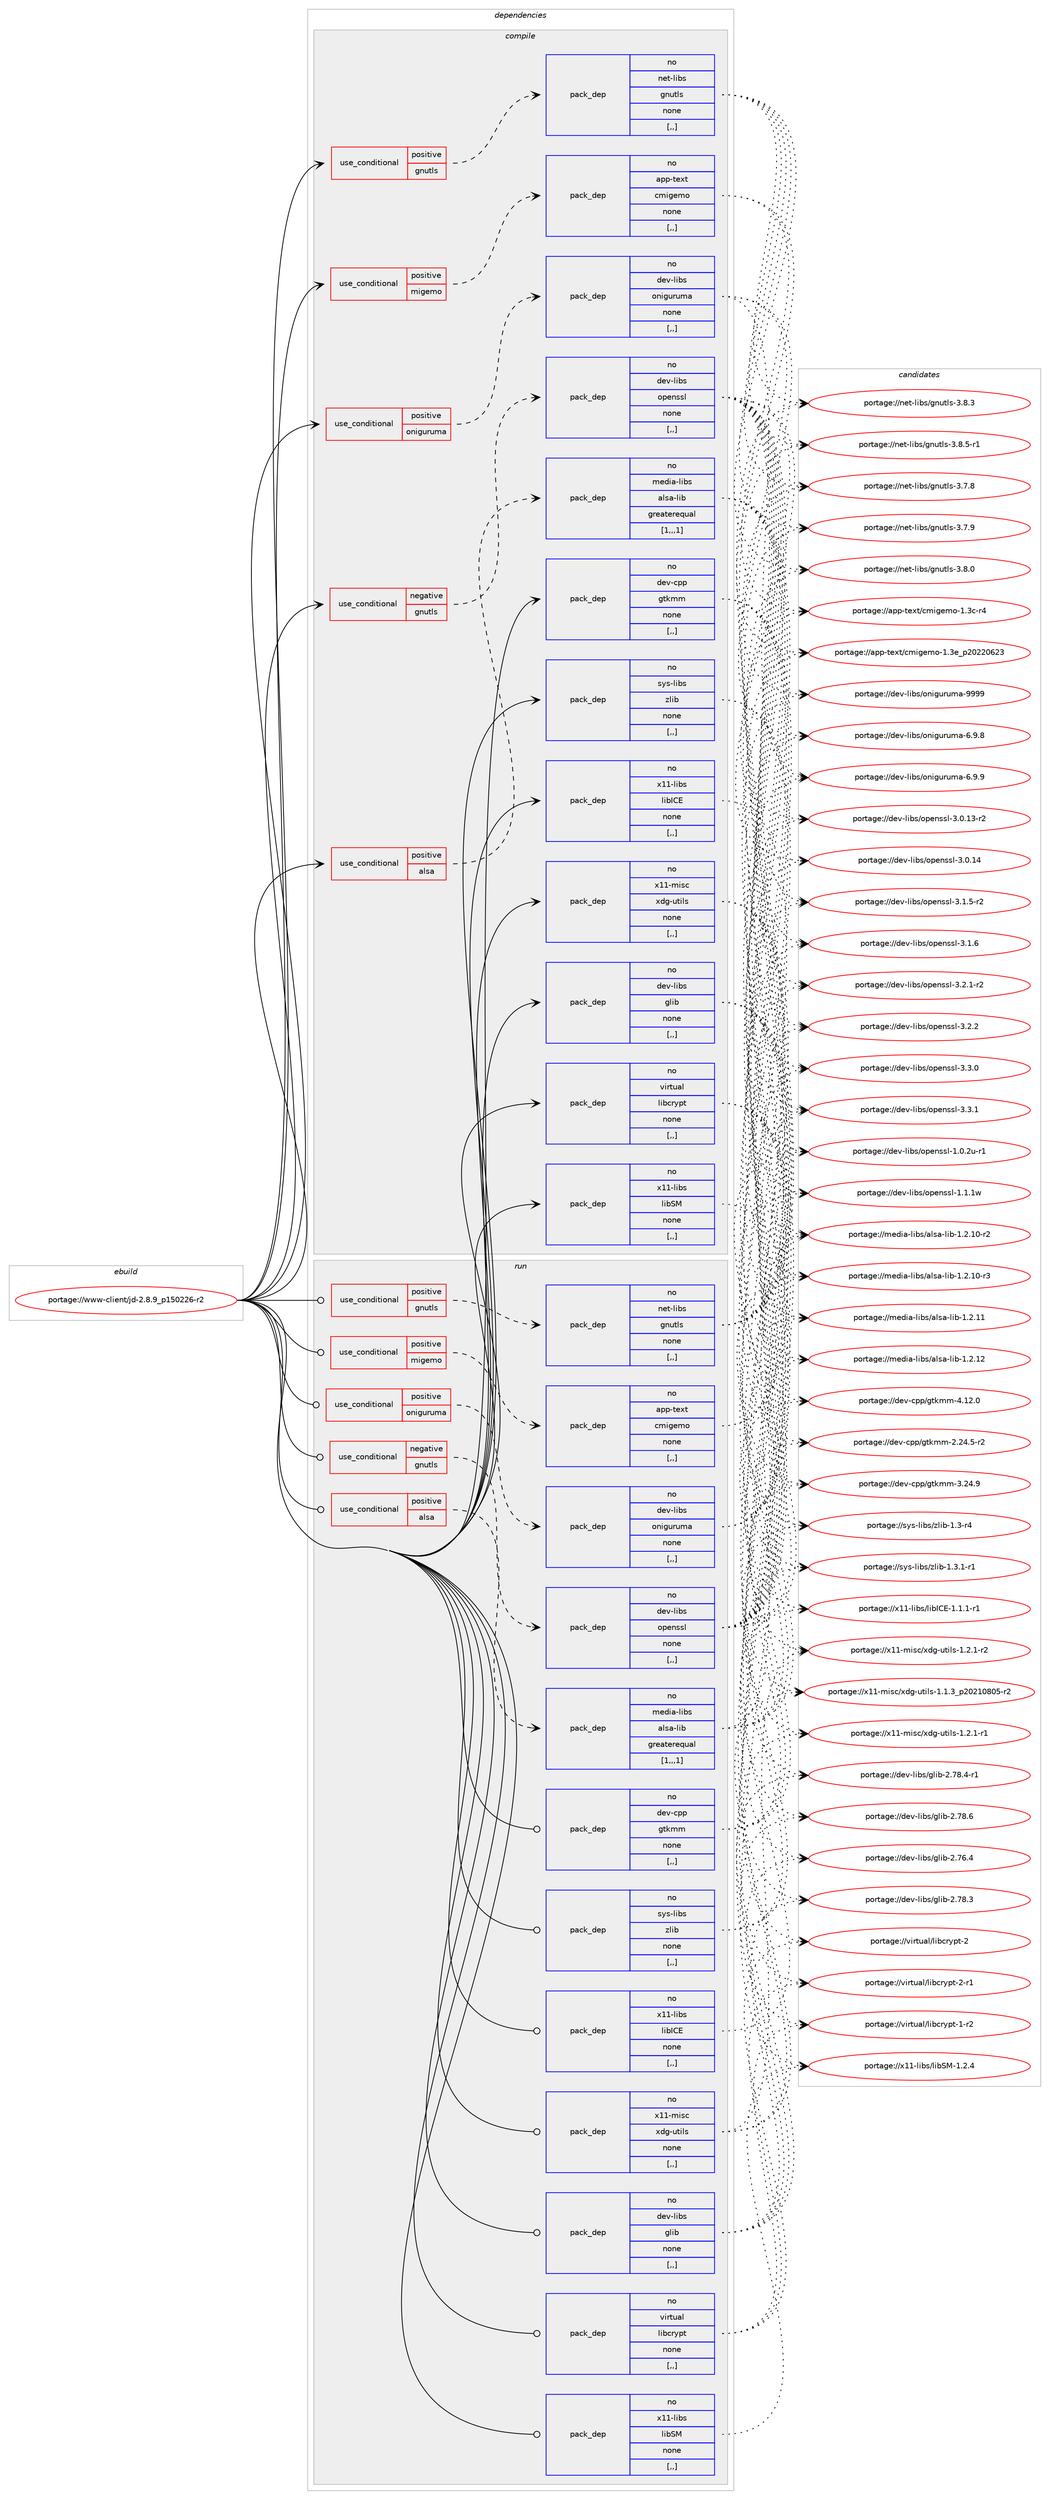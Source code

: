 digraph prolog {

# *************
# Graph options
# *************

newrank=true;
concentrate=true;
compound=true;
graph [rankdir=LR,fontname=Helvetica,fontsize=10,ranksep=1.5];#, ranksep=2.5, nodesep=0.2];
edge  [arrowhead=vee];
node  [fontname=Helvetica,fontsize=10];

# **********
# The ebuild
# **********

subgraph cluster_leftcol {
color=gray;
rank=same;
label=<<i>ebuild</i>>;
id [label="portage://www-client/jd-2.8.9_p150226-r2", color=red, width=4, href="../www-client/jd-2.8.9_p150226-r2.svg"];
}

# ****************
# The dependencies
# ****************

subgraph cluster_midcol {
color=gray;
label=<<i>dependencies</i>>;
subgraph cluster_compile {
fillcolor="#eeeeee";
style=filled;
label=<<i>compile</i>>;
subgraph cond117158 {
dependency440659 [label=<<TABLE BORDER="0" CELLBORDER="1" CELLSPACING="0" CELLPADDING="4"><TR><TD ROWSPAN="3" CELLPADDING="10">use_conditional</TD></TR><TR><TD>negative</TD></TR><TR><TD>gnutls</TD></TR></TABLE>>, shape=none, color=red];
subgraph pack320222 {
dependency440660 [label=<<TABLE BORDER="0" CELLBORDER="1" CELLSPACING="0" CELLPADDING="4" WIDTH="220"><TR><TD ROWSPAN="6" CELLPADDING="30">pack_dep</TD></TR><TR><TD WIDTH="110">no</TD></TR><TR><TD>dev-libs</TD></TR><TR><TD>openssl</TD></TR><TR><TD>none</TD></TR><TR><TD>[,,]</TD></TR></TABLE>>, shape=none, color=blue];
}
dependency440659:e -> dependency440660:w [weight=20,style="dashed",arrowhead="vee"];
}
id:e -> dependency440659:w [weight=20,style="solid",arrowhead="vee"];
subgraph cond117159 {
dependency440661 [label=<<TABLE BORDER="0" CELLBORDER="1" CELLSPACING="0" CELLPADDING="4"><TR><TD ROWSPAN="3" CELLPADDING="10">use_conditional</TD></TR><TR><TD>positive</TD></TR><TR><TD>alsa</TD></TR></TABLE>>, shape=none, color=red];
subgraph pack320223 {
dependency440662 [label=<<TABLE BORDER="0" CELLBORDER="1" CELLSPACING="0" CELLPADDING="4" WIDTH="220"><TR><TD ROWSPAN="6" CELLPADDING="30">pack_dep</TD></TR><TR><TD WIDTH="110">no</TD></TR><TR><TD>media-libs</TD></TR><TR><TD>alsa-lib</TD></TR><TR><TD>greaterequal</TD></TR><TR><TD>[1,,,1]</TD></TR></TABLE>>, shape=none, color=blue];
}
dependency440661:e -> dependency440662:w [weight=20,style="dashed",arrowhead="vee"];
}
id:e -> dependency440661:w [weight=20,style="solid",arrowhead="vee"];
subgraph cond117160 {
dependency440663 [label=<<TABLE BORDER="0" CELLBORDER="1" CELLSPACING="0" CELLPADDING="4"><TR><TD ROWSPAN="3" CELLPADDING="10">use_conditional</TD></TR><TR><TD>positive</TD></TR><TR><TD>gnutls</TD></TR></TABLE>>, shape=none, color=red];
subgraph pack320224 {
dependency440664 [label=<<TABLE BORDER="0" CELLBORDER="1" CELLSPACING="0" CELLPADDING="4" WIDTH="220"><TR><TD ROWSPAN="6" CELLPADDING="30">pack_dep</TD></TR><TR><TD WIDTH="110">no</TD></TR><TR><TD>net-libs</TD></TR><TR><TD>gnutls</TD></TR><TR><TD>none</TD></TR><TR><TD>[,,]</TD></TR></TABLE>>, shape=none, color=blue];
}
dependency440663:e -> dependency440664:w [weight=20,style="dashed",arrowhead="vee"];
}
id:e -> dependency440663:w [weight=20,style="solid",arrowhead="vee"];
subgraph cond117161 {
dependency440665 [label=<<TABLE BORDER="0" CELLBORDER="1" CELLSPACING="0" CELLPADDING="4"><TR><TD ROWSPAN="3" CELLPADDING="10">use_conditional</TD></TR><TR><TD>positive</TD></TR><TR><TD>migemo</TD></TR></TABLE>>, shape=none, color=red];
subgraph pack320225 {
dependency440666 [label=<<TABLE BORDER="0" CELLBORDER="1" CELLSPACING="0" CELLPADDING="4" WIDTH="220"><TR><TD ROWSPAN="6" CELLPADDING="30">pack_dep</TD></TR><TR><TD WIDTH="110">no</TD></TR><TR><TD>app-text</TD></TR><TR><TD>cmigemo</TD></TR><TR><TD>none</TD></TR><TR><TD>[,,]</TD></TR></TABLE>>, shape=none, color=blue];
}
dependency440665:e -> dependency440666:w [weight=20,style="dashed",arrowhead="vee"];
}
id:e -> dependency440665:w [weight=20,style="solid",arrowhead="vee"];
subgraph cond117162 {
dependency440667 [label=<<TABLE BORDER="0" CELLBORDER="1" CELLSPACING="0" CELLPADDING="4"><TR><TD ROWSPAN="3" CELLPADDING="10">use_conditional</TD></TR><TR><TD>positive</TD></TR><TR><TD>oniguruma</TD></TR></TABLE>>, shape=none, color=red];
subgraph pack320226 {
dependency440668 [label=<<TABLE BORDER="0" CELLBORDER="1" CELLSPACING="0" CELLPADDING="4" WIDTH="220"><TR><TD ROWSPAN="6" CELLPADDING="30">pack_dep</TD></TR><TR><TD WIDTH="110">no</TD></TR><TR><TD>dev-libs</TD></TR><TR><TD>oniguruma</TD></TR><TR><TD>none</TD></TR><TR><TD>[,,]</TD></TR></TABLE>>, shape=none, color=blue];
}
dependency440667:e -> dependency440668:w [weight=20,style="dashed",arrowhead="vee"];
}
id:e -> dependency440667:w [weight=20,style="solid",arrowhead="vee"];
subgraph pack320227 {
dependency440669 [label=<<TABLE BORDER="0" CELLBORDER="1" CELLSPACING="0" CELLPADDING="4" WIDTH="220"><TR><TD ROWSPAN="6" CELLPADDING="30">pack_dep</TD></TR><TR><TD WIDTH="110">no</TD></TR><TR><TD>dev-cpp</TD></TR><TR><TD>gtkmm</TD></TR><TR><TD>none</TD></TR><TR><TD>[,,]</TD></TR></TABLE>>, shape=none, color=blue];
}
id:e -> dependency440669:w [weight=20,style="solid",arrowhead="vee"];
subgraph pack320228 {
dependency440670 [label=<<TABLE BORDER="0" CELLBORDER="1" CELLSPACING="0" CELLPADDING="4" WIDTH="220"><TR><TD ROWSPAN="6" CELLPADDING="30">pack_dep</TD></TR><TR><TD WIDTH="110">no</TD></TR><TR><TD>dev-libs</TD></TR><TR><TD>glib</TD></TR><TR><TD>none</TD></TR><TR><TD>[,,]</TD></TR></TABLE>>, shape=none, color=blue];
}
id:e -> dependency440670:w [weight=20,style="solid",arrowhead="vee"];
subgraph pack320229 {
dependency440671 [label=<<TABLE BORDER="0" CELLBORDER="1" CELLSPACING="0" CELLPADDING="4" WIDTH="220"><TR><TD ROWSPAN="6" CELLPADDING="30">pack_dep</TD></TR><TR><TD WIDTH="110">no</TD></TR><TR><TD>sys-libs</TD></TR><TR><TD>zlib</TD></TR><TR><TD>none</TD></TR><TR><TD>[,,]</TD></TR></TABLE>>, shape=none, color=blue];
}
id:e -> dependency440671:w [weight=20,style="solid",arrowhead="vee"];
subgraph pack320230 {
dependency440672 [label=<<TABLE BORDER="0" CELLBORDER="1" CELLSPACING="0" CELLPADDING="4" WIDTH="220"><TR><TD ROWSPAN="6" CELLPADDING="30">pack_dep</TD></TR><TR><TD WIDTH="110">no</TD></TR><TR><TD>virtual</TD></TR><TR><TD>libcrypt</TD></TR><TR><TD>none</TD></TR><TR><TD>[,,]</TD></TR></TABLE>>, shape=none, color=blue];
}
id:e -> dependency440672:w [weight=20,style="solid",arrowhead="vee"];
subgraph pack320231 {
dependency440673 [label=<<TABLE BORDER="0" CELLBORDER="1" CELLSPACING="0" CELLPADDING="4" WIDTH="220"><TR><TD ROWSPAN="6" CELLPADDING="30">pack_dep</TD></TR><TR><TD WIDTH="110">no</TD></TR><TR><TD>x11-libs</TD></TR><TR><TD>libICE</TD></TR><TR><TD>none</TD></TR><TR><TD>[,,]</TD></TR></TABLE>>, shape=none, color=blue];
}
id:e -> dependency440673:w [weight=20,style="solid",arrowhead="vee"];
subgraph pack320232 {
dependency440674 [label=<<TABLE BORDER="0" CELLBORDER="1" CELLSPACING="0" CELLPADDING="4" WIDTH="220"><TR><TD ROWSPAN="6" CELLPADDING="30">pack_dep</TD></TR><TR><TD WIDTH="110">no</TD></TR><TR><TD>x11-libs</TD></TR><TR><TD>libSM</TD></TR><TR><TD>none</TD></TR><TR><TD>[,,]</TD></TR></TABLE>>, shape=none, color=blue];
}
id:e -> dependency440674:w [weight=20,style="solid",arrowhead="vee"];
subgraph pack320233 {
dependency440675 [label=<<TABLE BORDER="0" CELLBORDER="1" CELLSPACING="0" CELLPADDING="4" WIDTH="220"><TR><TD ROWSPAN="6" CELLPADDING="30">pack_dep</TD></TR><TR><TD WIDTH="110">no</TD></TR><TR><TD>x11-misc</TD></TR><TR><TD>xdg-utils</TD></TR><TR><TD>none</TD></TR><TR><TD>[,,]</TD></TR></TABLE>>, shape=none, color=blue];
}
id:e -> dependency440675:w [weight=20,style="solid",arrowhead="vee"];
}
subgraph cluster_compileandrun {
fillcolor="#eeeeee";
style=filled;
label=<<i>compile and run</i>>;
}
subgraph cluster_run {
fillcolor="#eeeeee";
style=filled;
label=<<i>run</i>>;
subgraph cond117163 {
dependency440676 [label=<<TABLE BORDER="0" CELLBORDER="1" CELLSPACING="0" CELLPADDING="4"><TR><TD ROWSPAN="3" CELLPADDING="10">use_conditional</TD></TR><TR><TD>negative</TD></TR><TR><TD>gnutls</TD></TR></TABLE>>, shape=none, color=red];
subgraph pack320234 {
dependency440677 [label=<<TABLE BORDER="0" CELLBORDER="1" CELLSPACING="0" CELLPADDING="4" WIDTH="220"><TR><TD ROWSPAN="6" CELLPADDING="30">pack_dep</TD></TR><TR><TD WIDTH="110">no</TD></TR><TR><TD>dev-libs</TD></TR><TR><TD>openssl</TD></TR><TR><TD>none</TD></TR><TR><TD>[,,]</TD></TR></TABLE>>, shape=none, color=blue];
}
dependency440676:e -> dependency440677:w [weight=20,style="dashed",arrowhead="vee"];
}
id:e -> dependency440676:w [weight=20,style="solid",arrowhead="odot"];
subgraph cond117164 {
dependency440678 [label=<<TABLE BORDER="0" CELLBORDER="1" CELLSPACING="0" CELLPADDING="4"><TR><TD ROWSPAN="3" CELLPADDING="10">use_conditional</TD></TR><TR><TD>positive</TD></TR><TR><TD>alsa</TD></TR></TABLE>>, shape=none, color=red];
subgraph pack320235 {
dependency440679 [label=<<TABLE BORDER="0" CELLBORDER="1" CELLSPACING="0" CELLPADDING="4" WIDTH="220"><TR><TD ROWSPAN="6" CELLPADDING="30">pack_dep</TD></TR><TR><TD WIDTH="110">no</TD></TR><TR><TD>media-libs</TD></TR><TR><TD>alsa-lib</TD></TR><TR><TD>greaterequal</TD></TR><TR><TD>[1,,,1]</TD></TR></TABLE>>, shape=none, color=blue];
}
dependency440678:e -> dependency440679:w [weight=20,style="dashed",arrowhead="vee"];
}
id:e -> dependency440678:w [weight=20,style="solid",arrowhead="odot"];
subgraph cond117165 {
dependency440680 [label=<<TABLE BORDER="0" CELLBORDER="1" CELLSPACING="0" CELLPADDING="4"><TR><TD ROWSPAN="3" CELLPADDING="10">use_conditional</TD></TR><TR><TD>positive</TD></TR><TR><TD>gnutls</TD></TR></TABLE>>, shape=none, color=red];
subgraph pack320236 {
dependency440681 [label=<<TABLE BORDER="0" CELLBORDER="1" CELLSPACING="0" CELLPADDING="4" WIDTH="220"><TR><TD ROWSPAN="6" CELLPADDING="30">pack_dep</TD></TR><TR><TD WIDTH="110">no</TD></TR><TR><TD>net-libs</TD></TR><TR><TD>gnutls</TD></TR><TR><TD>none</TD></TR><TR><TD>[,,]</TD></TR></TABLE>>, shape=none, color=blue];
}
dependency440680:e -> dependency440681:w [weight=20,style="dashed",arrowhead="vee"];
}
id:e -> dependency440680:w [weight=20,style="solid",arrowhead="odot"];
subgraph cond117166 {
dependency440682 [label=<<TABLE BORDER="0" CELLBORDER="1" CELLSPACING="0" CELLPADDING="4"><TR><TD ROWSPAN="3" CELLPADDING="10">use_conditional</TD></TR><TR><TD>positive</TD></TR><TR><TD>migemo</TD></TR></TABLE>>, shape=none, color=red];
subgraph pack320237 {
dependency440683 [label=<<TABLE BORDER="0" CELLBORDER="1" CELLSPACING="0" CELLPADDING="4" WIDTH="220"><TR><TD ROWSPAN="6" CELLPADDING="30">pack_dep</TD></TR><TR><TD WIDTH="110">no</TD></TR><TR><TD>app-text</TD></TR><TR><TD>cmigemo</TD></TR><TR><TD>none</TD></TR><TR><TD>[,,]</TD></TR></TABLE>>, shape=none, color=blue];
}
dependency440682:e -> dependency440683:w [weight=20,style="dashed",arrowhead="vee"];
}
id:e -> dependency440682:w [weight=20,style="solid",arrowhead="odot"];
subgraph cond117167 {
dependency440684 [label=<<TABLE BORDER="0" CELLBORDER="1" CELLSPACING="0" CELLPADDING="4"><TR><TD ROWSPAN="3" CELLPADDING="10">use_conditional</TD></TR><TR><TD>positive</TD></TR><TR><TD>oniguruma</TD></TR></TABLE>>, shape=none, color=red];
subgraph pack320238 {
dependency440685 [label=<<TABLE BORDER="0" CELLBORDER="1" CELLSPACING="0" CELLPADDING="4" WIDTH="220"><TR><TD ROWSPAN="6" CELLPADDING="30">pack_dep</TD></TR><TR><TD WIDTH="110">no</TD></TR><TR><TD>dev-libs</TD></TR><TR><TD>oniguruma</TD></TR><TR><TD>none</TD></TR><TR><TD>[,,]</TD></TR></TABLE>>, shape=none, color=blue];
}
dependency440684:e -> dependency440685:w [weight=20,style="dashed",arrowhead="vee"];
}
id:e -> dependency440684:w [weight=20,style="solid",arrowhead="odot"];
subgraph pack320239 {
dependency440686 [label=<<TABLE BORDER="0" CELLBORDER="1" CELLSPACING="0" CELLPADDING="4" WIDTH="220"><TR><TD ROWSPAN="6" CELLPADDING="30">pack_dep</TD></TR><TR><TD WIDTH="110">no</TD></TR><TR><TD>dev-cpp</TD></TR><TR><TD>gtkmm</TD></TR><TR><TD>none</TD></TR><TR><TD>[,,]</TD></TR></TABLE>>, shape=none, color=blue];
}
id:e -> dependency440686:w [weight=20,style="solid",arrowhead="odot"];
subgraph pack320240 {
dependency440687 [label=<<TABLE BORDER="0" CELLBORDER="1" CELLSPACING="0" CELLPADDING="4" WIDTH="220"><TR><TD ROWSPAN="6" CELLPADDING="30">pack_dep</TD></TR><TR><TD WIDTH="110">no</TD></TR><TR><TD>dev-libs</TD></TR><TR><TD>glib</TD></TR><TR><TD>none</TD></TR><TR><TD>[,,]</TD></TR></TABLE>>, shape=none, color=blue];
}
id:e -> dependency440687:w [weight=20,style="solid",arrowhead="odot"];
subgraph pack320241 {
dependency440688 [label=<<TABLE BORDER="0" CELLBORDER="1" CELLSPACING="0" CELLPADDING="4" WIDTH="220"><TR><TD ROWSPAN="6" CELLPADDING="30">pack_dep</TD></TR><TR><TD WIDTH="110">no</TD></TR><TR><TD>sys-libs</TD></TR><TR><TD>zlib</TD></TR><TR><TD>none</TD></TR><TR><TD>[,,]</TD></TR></TABLE>>, shape=none, color=blue];
}
id:e -> dependency440688:w [weight=20,style="solid",arrowhead="odot"];
subgraph pack320242 {
dependency440689 [label=<<TABLE BORDER="0" CELLBORDER="1" CELLSPACING="0" CELLPADDING="4" WIDTH="220"><TR><TD ROWSPAN="6" CELLPADDING="30">pack_dep</TD></TR><TR><TD WIDTH="110">no</TD></TR><TR><TD>virtual</TD></TR><TR><TD>libcrypt</TD></TR><TR><TD>none</TD></TR><TR><TD>[,,]</TD></TR></TABLE>>, shape=none, color=blue];
}
id:e -> dependency440689:w [weight=20,style="solid",arrowhead="odot"];
subgraph pack320243 {
dependency440690 [label=<<TABLE BORDER="0" CELLBORDER="1" CELLSPACING="0" CELLPADDING="4" WIDTH="220"><TR><TD ROWSPAN="6" CELLPADDING="30">pack_dep</TD></TR><TR><TD WIDTH="110">no</TD></TR><TR><TD>x11-libs</TD></TR><TR><TD>libICE</TD></TR><TR><TD>none</TD></TR><TR><TD>[,,]</TD></TR></TABLE>>, shape=none, color=blue];
}
id:e -> dependency440690:w [weight=20,style="solid",arrowhead="odot"];
subgraph pack320244 {
dependency440691 [label=<<TABLE BORDER="0" CELLBORDER="1" CELLSPACING="0" CELLPADDING="4" WIDTH="220"><TR><TD ROWSPAN="6" CELLPADDING="30">pack_dep</TD></TR><TR><TD WIDTH="110">no</TD></TR><TR><TD>x11-libs</TD></TR><TR><TD>libSM</TD></TR><TR><TD>none</TD></TR><TR><TD>[,,]</TD></TR></TABLE>>, shape=none, color=blue];
}
id:e -> dependency440691:w [weight=20,style="solid",arrowhead="odot"];
subgraph pack320245 {
dependency440692 [label=<<TABLE BORDER="0" CELLBORDER="1" CELLSPACING="0" CELLPADDING="4" WIDTH="220"><TR><TD ROWSPAN="6" CELLPADDING="30">pack_dep</TD></TR><TR><TD WIDTH="110">no</TD></TR><TR><TD>x11-misc</TD></TR><TR><TD>xdg-utils</TD></TR><TR><TD>none</TD></TR><TR><TD>[,,]</TD></TR></TABLE>>, shape=none, color=blue];
}
id:e -> dependency440692:w [weight=20,style="solid",arrowhead="odot"];
}
}

# **************
# The candidates
# **************

subgraph cluster_choices {
rank=same;
color=gray;
label=<<i>candidates</i>>;

subgraph choice320222 {
color=black;
nodesep=1;
choice1001011184510810598115471111121011101151151084549464846501174511449 [label="portage://dev-libs/openssl-1.0.2u-r1", color=red, width=4,href="../dev-libs/openssl-1.0.2u-r1.svg"];
choice100101118451081059811547111112101110115115108454946494649119 [label="portage://dev-libs/openssl-1.1.1w", color=red, width=4,href="../dev-libs/openssl-1.1.1w.svg"];
choice100101118451081059811547111112101110115115108455146484649514511450 [label="portage://dev-libs/openssl-3.0.13-r2", color=red, width=4,href="../dev-libs/openssl-3.0.13-r2.svg"];
choice10010111845108105981154711111210111011511510845514648464952 [label="portage://dev-libs/openssl-3.0.14", color=red, width=4,href="../dev-libs/openssl-3.0.14.svg"];
choice1001011184510810598115471111121011101151151084551464946534511450 [label="portage://dev-libs/openssl-3.1.5-r2", color=red, width=4,href="../dev-libs/openssl-3.1.5-r2.svg"];
choice100101118451081059811547111112101110115115108455146494654 [label="portage://dev-libs/openssl-3.1.6", color=red, width=4,href="../dev-libs/openssl-3.1.6.svg"];
choice1001011184510810598115471111121011101151151084551465046494511450 [label="portage://dev-libs/openssl-3.2.1-r2", color=red, width=4,href="../dev-libs/openssl-3.2.1-r2.svg"];
choice100101118451081059811547111112101110115115108455146504650 [label="portage://dev-libs/openssl-3.2.2", color=red, width=4,href="../dev-libs/openssl-3.2.2.svg"];
choice100101118451081059811547111112101110115115108455146514648 [label="portage://dev-libs/openssl-3.3.0", color=red, width=4,href="../dev-libs/openssl-3.3.0.svg"];
choice100101118451081059811547111112101110115115108455146514649 [label="portage://dev-libs/openssl-3.3.1", color=red, width=4,href="../dev-libs/openssl-3.3.1.svg"];
dependency440660:e -> choice1001011184510810598115471111121011101151151084549464846501174511449:w [style=dotted,weight="100"];
dependency440660:e -> choice100101118451081059811547111112101110115115108454946494649119:w [style=dotted,weight="100"];
dependency440660:e -> choice100101118451081059811547111112101110115115108455146484649514511450:w [style=dotted,weight="100"];
dependency440660:e -> choice10010111845108105981154711111210111011511510845514648464952:w [style=dotted,weight="100"];
dependency440660:e -> choice1001011184510810598115471111121011101151151084551464946534511450:w [style=dotted,weight="100"];
dependency440660:e -> choice100101118451081059811547111112101110115115108455146494654:w [style=dotted,weight="100"];
dependency440660:e -> choice1001011184510810598115471111121011101151151084551465046494511450:w [style=dotted,weight="100"];
dependency440660:e -> choice100101118451081059811547111112101110115115108455146504650:w [style=dotted,weight="100"];
dependency440660:e -> choice100101118451081059811547111112101110115115108455146514648:w [style=dotted,weight="100"];
dependency440660:e -> choice100101118451081059811547111112101110115115108455146514649:w [style=dotted,weight="100"];
}
subgraph choice320223 {
color=black;
nodesep=1;
choice1091011001059745108105981154797108115974510810598454946504649484511450 [label="portage://media-libs/alsa-lib-1.2.10-r2", color=red, width=4,href="../media-libs/alsa-lib-1.2.10-r2.svg"];
choice1091011001059745108105981154797108115974510810598454946504649484511451 [label="portage://media-libs/alsa-lib-1.2.10-r3", color=red, width=4,href="../media-libs/alsa-lib-1.2.10-r3.svg"];
choice109101100105974510810598115479710811597451081059845494650464949 [label="portage://media-libs/alsa-lib-1.2.11", color=red, width=4,href="../media-libs/alsa-lib-1.2.11.svg"];
choice109101100105974510810598115479710811597451081059845494650464950 [label="portage://media-libs/alsa-lib-1.2.12", color=red, width=4,href="../media-libs/alsa-lib-1.2.12.svg"];
dependency440662:e -> choice1091011001059745108105981154797108115974510810598454946504649484511450:w [style=dotted,weight="100"];
dependency440662:e -> choice1091011001059745108105981154797108115974510810598454946504649484511451:w [style=dotted,weight="100"];
dependency440662:e -> choice109101100105974510810598115479710811597451081059845494650464949:w [style=dotted,weight="100"];
dependency440662:e -> choice109101100105974510810598115479710811597451081059845494650464950:w [style=dotted,weight="100"];
}
subgraph choice320224 {
color=black;
nodesep=1;
choice110101116451081059811547103110117116108115455146554656 [label="portage://net-libs/gnutls-3.7.8", color=red, width=4,href="../net-libs/gnutls-3.7.8.svg"];
choice110101116451081059811547103110117116108115455146554657 [label="portage://net-libs/gnutls-3.7.9", color=red, width=4,href="../net-libs/gnutls-3.7.9.svg"];
choice110101116451081059811547103110117116108115455146564648 [label="portage://net-libs/gnutls-3.8.0", color=red, width=4,href="../net-libs/gnutls-3.8.0.svg"];
choice110101116451081059811547103110117116108115455146564651 [label="portage://net-libs/gnutls-3.8.3", color=red, width=4,href="../net-libs/gnutls-3.8.3.svg"];
choice1101011164510810598115471031101171161081154551465646534511449 [label="portage://net-libs/gnutls-3.8.5-r1", color=red, width=4,href="../net-libs/gnutls-3.8.5-r1.svg"];
dependency440664:e -> choice110101116451081059811547103110117116108115455146554656:w [style=dotted,weight="100"];
dependency440664:e -> choice110101116451081059811547103110117116108115455146554657:w [style=dotted,weight="100"];
dependency440664:e -> choice110101116451081059811547103110117116108115455146564648:w [style=dotted,weight="100"];
dependency440664:e -> choice110101116451081059811547103110117116108115455146564651:w [style=dotted,weight="100"];
dependency440664:e -> choice1101011164510810598115471031101171161081154551465646534511449:w [style=dotted,weight="100"];
}
subgraph choice320225 {
color=black;
nodesep=1;
choice9711211245116101120116479910910510310110911145494651994511452 [label="portage://app-text/cmigemo-1.3c-r4", color=red, width=4,href="../app-text/cmigemo-1.3c-r4.svg"];
choice9711211245116101120116479910910510310110911145494651101951125048505048545051 [label="portage://app-text/cmigemo-1.3e_p20220623", color=red, width=4,href="../app-text/cmigemo-1.3e_p20220623.svg"];
dependency440666:e -> choice9711211245116101120116479910910510310110911145494651994511452:w [style=dotted,weight="100"];
dependency440666:e -> choice9711211245116101120116479910910510310110911145494651101951125048505048545051:w [style=dotted,weight="100"];
}
subgraph choice320226 {
color=black;
nodesep=1;
choice10010111845108105981154711111010510311711411710997455446574656 [label="portage://dev-libs/oniguruma-6.9.8", color=red, width=4,href="../dev-libs/oniguruma-6.9.8.svg"];
choice10010111845108105981154711111010510311711411710997455446574657 [label="portage://dev-libs/oniguruma-6.9.9", color=red, width=4,href="../dev-libs/oniguruma-6.9.9.svg"];
choice100101118451081059811547111110105103117114117109974557575757 [label="portage://dev-libs/oniguruma-9999", color=red, width=4,href="../dev-libs/oniguruma-9999.svg"];
dependency440668:e -> choice10010111845108105981154711111010510311711411710997455446574656:w [style=dotted,weight="100"];
dependency440668:e -> choice10010111845108105981154711111010510311711411710997455446574657:w [style=dotted,weight="100"];
dependency440668:e -> choice100101118451081059811547111110105103117114117109974557575757:w [style=dotted,weight="100"];
}
subgraph choice320227 {
color=black;
nodesep=1;
choice100101118459911211247103116107109109455046505246534511450 [label="portage://dev-cpp/gtkmm-2.24.5-r2", color=red, width=4,href="../dev-cpp/gtkmm-2.24.5-r2.svg"];
choice10010111845991121124710311610710910945514650524657 [label="portage://dev-cpp/gtkmm-3.24.9", color=red, width=4,href="../dev-cpp/gtkmm-3.24.9.svg"];
choice10010111845991121124710311610710910945524649504648 [label="portage://dev-cpp/gtkmm-4.12.0", color=red, width=4,href="../dev-cpp/gtkmm-4.12.0.svg"];
dependency440669:e -> choice100101118459911211247103116107109109455046505246534511450:w [style=dotted,weight="100"];
dependency440669:e -> choice10010111845991121124710311610710910945514650524657:w [style=dotted,weight="100"];
dependency440669:e -> choice10010111845991121124710311610710910945524649504648:w [style=dotted,weight="100"];
}
subgraph choice320228 {
color=black;
nodesep=1;
choice1001011184510810598115471031081059845504655544652 [label="portage://dev-libs/glib-2.76.4", color=red, width=4,href="../dev-libs/glib-2.76.4.svg"];
choice1001011184510810598115471031081059845504655564651 [label="portage://dev-libs/glib-2.78.3", color=red, width=4,href="../dev-libs/glib-2.78.3.svg"];
choice10010111845108105981154710310810598455046555646524511449 [label="portage://dev-libs/glib-2.78.4-r1", color=red, width=4,href="../dev-libs/glib-2.78.4-r1.svg"];
choice1001011184510810598115471031081059845504655564654 [label="portage://dev-libs/glib-2.78.6", color=red, width=4,href="../dev-libs/glib-2.78.6.svg"];
dependency440670:e -> choice1001011184510810598115471031081059845504655544652:w [style=dotted,weight="100"];
dependency440670:e -> choice1001011184510810598115471031081059845504655564651:w [style=dotted,weight="100"];
dependency440670:e -> choice10010111845108105981154710310810598455046555646524511449:w [style=dotted,weight="100"];
dependency440670:e -> choice1001011184510810598115471031081059845504655564654:w [style=dotted,weight="100"];
}
subgraph choice320229 {
color=black;
nodesep=1;
choice11512111545108105981154712210810598454946514511452 [label="portage://sys-libs/zlib-1.3-r4", color=red, width=4,href="../sys-libs/zlib-1.3-r4.svg"];
choice115121115451081059811547122108105984549465146494511449 [label="portage://sys-libs/zlib-1.3.1-r1", color=red, width=4,href="../sys-libs/zlib-1.3.1-r1.svg"];
dependency440671:e -> choice11512111545108105981154712210810598454946514511452:w [style=dotted,weight="100"];
dependency440671:e -> choice115121115451081059811547122108105984549465146494511449:w [style=dotted,weight="100"];
}
subgraph choice320230 {
color=black;
nodesep=1;
choice1181051141161179710847108105989911412111211645494511450 [label="portage://virtual/libcrypt-1-r2", color=red, width=4,href="../virtual/libcrypt-1-r2.svg"];
choice118105114116117971084710810598991141211121164550 [label="portage://virtual/libcrypt-2", color=red, width=4,href="../virtual/libcrypt-2.svg"];
choice1181051141161179710847108105989911412111211645504511449 [label="portage://virtual/libcrypt-2-r1", color=red, width=4,href="../virtual/libcrypt-2-r1.svg"];
dependency440672:e -> choice1181051141161179710847108105989911412111211645494511450:w [style=dotted,weight="100"];
dependency440672:e -> choice118105114116117971084710810598991141211121164550:w [style=dotted,weight="100"];
dependency440672:e -> choice1181051141161179710847108105989911412111211645504511449:w [style=dotted,weight="100"];
}
subgraph choice320231 {
color=black;
nodesep=1;
choice1204949451081059811547108105987367694549464946494511449 [label="portage://x11-libs/libICE-1.1.1-r1", color=red, width=4,href="../x11-libs/libICE-1.1.1-r1.svg"];
dependency440673:e -> choice1204949451081059811547108105987367694549464946494511449:w [style=dotted,weight="100"];
}
subgraph choice320232 {
color=black;
nodesep=1;
choice1204949451081059811547108105988377454946504652 [label="portage://x11-libs/libSM-1.2.4", color=red, width=4,href="../x11-libs/libSM-1.2.4.svg"];
dependency440674:e -> choice1204949451081059811547108105988377454946504652:w [style=dotted,weight="100"];
}
subgraph choice320233 {
color=black;
nodesep=1;
choice1204949451091051159947120100103451171161051081154549464946519511250485049485648534511450 [label="portage://x11-misc/xdg-utils-1.1.3_p20210805-r2", color=red, width=4,href="../x11-misc/xdg-utils-1.1.3_p20210805-r2.svg"];
choice1204949451091051159947120100103451171161051081154549465046494511449 [label="portage://x11-misc/xdg-utils-1.2.1-r1", color=red, width=4,href="../x11-misc/xdg-utils-1.2.1-r1.svg"];
choice1204949451091051159947120100103451171161051081154549465046494511450 [label="portage://x11-misc/xdg-utils-1.2.1-r2", color=red, width=4,href="../x11-misc/xdg-utils-1.2.1-r2.svg"];
dependency440675:e -> choice1204949451091051159947120100103451171161051081154549464946519511250485049485648534511450:w [style=dotted,weight="100"];
dependency440675:e -> choice1204949451091051159947120100103451171161051081154549465046494511449:w [style=dotted,weight="100"];
dependency440675:e -> choice1204949451091051159947120100103451171161051081154549465046494511450:w [style=dotted,weight="100"];
}
subgraph choice320234 {
color=black;
nodesep=1;
choice1001011184510810598115471111121011101151151084549464846501174511449 [label="portage://dev-libs/openssl-1.0.2u-r1", color=red, width=4,href="../dev-libs/openssl-1.0.2u-r1.svg"];
choice100101118451081059811547111112101110115115108454946494649119 [label="portage://dev-libs/openssl-1.1.1w", color=red, width=4,href="../dev-libs/openssl-1.1.1w.svg"];
choice100101118451081059811547111112101110115115108455146484649514511450 [label="portage://dev-libs/openssl-3.0.13-r2", color=red, width=4,href="../dev-libs/openssl-3.0.13-r2.svg"];
choice10010111845108105981154711111210111011511510845514648464952 [label="portage://dev-libs/openssl-3.0.14", color=red, width=4,href="../dev-libs/openssl-3.0.14.svg"];
choice1001011184510810598115471111121011101151151084551464946534511450 [label="portage://dev-libs/openssl-3.1.5-r2", color=red, width=4,href="../dev-libs/openssl-3.1.5-r2.svg"];
choice100101118451081059811547111112101110115115108455146494654 [label="portage://dev-libs/openssl-3.1.6", color=red, width=4,href="../dev-libs/openssl-3.1.6.svg"];
choice1001011184510810598115471111121011101151151084551465046494511450 [label="portage://dev-libs/openssl-3.2.1-r2", color=red, width=4,href="../dev-libs/openssl-3.2.1-r2.svg"];
choice100101118451081059811547111112101110115115108455146504650 [label="portage://dev-libs/openssl-3.2.2", color=red, width=4,href="../dev-libs/openssl-3.2.2.svg"];
choice100101118451081059811547111112101110115115108455146514648 [label="portage://dev-libs/openssl-3.3.0", color=red, width=4,href="../dev-libs/openssl-3.3.0.svg"];
choice100101118451081059811547111112101110115115108455146514649 [label="portage://dev-libs/openssl-3.3.1", color=red, width=4,href="../dev-libs/openssl-3.3.1.svg"];
dependency440677:e -> choice1001011184510810598115471111121011101151151084549464846501174511449:w [style=dotted,weight="100"];
dependency440677:e -> choice100101118451081059811547111112101110115115108454946494649119:w [style=dotted,weight="100"];
dependency440677:e -> choice100101118451081059811547111112101110115115108455146484649514511450:w [style=dotted,weight="100"];
dependency440677:e -> choice10010111845108105981154711111210111011511510845514648464952:w [style=dotted,weight="100"];
dependency440677:e -> choice1001011184510810598115471111121011101151151084551464946534511450:w [style=dotted,weight="100"];
dependency440677:e -> choice100101118451081059811547111112101110115115108455146494654:w [style=dotted,weight="100"];
dependency440677:e -> choice1001011184510810598115471111121011101151151084551465046494511450:w [style=dotted,weight="100"];
dependency440677:e -> choice100101118451081059811547111112101110115115108455146504650:w [style=dotted,weight="100"];
dependency440677:e -> choice100101118451081059811547111112101110115115108455146514648:w [style=dotted,weight="100"];
dependency440677:e -> choice100101118451081059811547111112101110115115108455146514649:w [style=dotted,weight="100"];
}
subgraph choice320235 {
color=black;
nodesep=1;
choice1091011001059745108105981154797108115974510810598454946504649484511450 [label="portage://media-libs/alsa-lib-1.2.10-r2", color=red, width=4,href="../media-libs/alsa-lib-1.2.10-r2.svg"];
choice1091011001059745108105981154797108115974510810598454946504649484511451 [label="portage://media-libs/alsa-lib-1.2.10-r3", color=red, width=4,href="../media-libs/alsa-lib-1.2.10-r3.svg"];
choice109101100105974510810598115479710811597451081059845494650464949 [label="portage://media-libs/alsa-lib-1.2.11", color=red, width=4,href="../media-libs/alsa-lib-1.2.11.svg"];
choice109101100105974510810598115479710811597451081059845494650464950 [label="portage://media-libs/alsa-lib-1.2.12", color=red, width=4,href="../media-libs/alsa-lib-1.2.12.svg"];
dependency440679:e -> choice1091011001059745108105981154797108115974510810598454946504649484511450:w [style=dotted,weight="100"];
dependency440679:e -> choice1091011001059745108105981154797108115974510810598454946504649484511451:w [style=dotted,weight="100"];
dependency440679:e -> choice109101100105974510810598115479710811597451081059845494650464949:w [style=dotted,weight="100"];
dependency440679:e -> choice109101100105974510810598115479710811597451081059845494650464950:w [style=dotted,weight="100"];
}
subgraph choice320236 {
color=black;
nodesep=1;
choice110101116451081059811547103110117116108115455146554656 [label="portage://net-libs/gnutls-3.7.8", color=red, width=4,href="../net-libs/gnutls-3.7.8.svg"];
choice110101116451081059811547103110117116108115455146554657 [label="portage://net-libs/gnutls-3.7.9", color=red, width=4,href="../net-libs/gnutls-3.7.9.svg"];
choice110101116451081059811547103110117116108115455146564648 [label="portage://net-libs/gnutls-3.8.0", color=red, width=4,href="../net-libs/gnutls-3.8.0.svg"];
choice110101116451081059811547103110117116108115455146564651 [label="portage://net-libs/gnutls-3.8.3", color=red, width=4,href="../net-libs/gnutls-3.8.3.svg"];
choice1101011164510810598115471031101171161081154551465646534511449 [label="portage://net-libs/gnutls-3.8.5-r1", color=red, width=4,href="../net-libs/gnutls-3.8.5-r1.svg"];
dependency440681:e -> choice110101116451081059811547103110117116108115455146554656:w [style=dotted,weight="100"];
dependency440681:e -> choice110101116451081059811547103110117116108115455146554657:w [style=dotted,weight="100"];
dependency440681:e -> choice110101116451081059811547103110117116108115455146564648:w [style=dotted,weight="100"];
dependency440681:e -> choice110101116451081059811547103110117116108115455146564651:w [style=dotted,weight="100"];
dependency440681:e -> choice1101011164510810598115471031101171161081154551465646534511449:w [style=dotted,weight="100"];
}
subgraph choice320237 {
color=black;
nodesep=1;
choice9711211245116101120116479910910510310110911145494651994511452 [label="portage://app-text/cmigemo-1.3c-r4", color=red, width=4,href="../app-text/cmigemo-1.3c-r4.svg"];
choice9711211245116101120116479910910510310110911145494651101951125048505048545051 [label="portage://app-text/cmigemo-1.3e_p20220623", color=red, width=4,href="../app-text/cmigemo-1.3e_p20220623.svg"];
dependency440683:e -> choice9711211245116101120116479910910510310110911145494651994511452:w [style=dotted,weight="100"];
dependency440683:e -> choice9711211245116101120116479910910510310110911145494651101951125048505048545051:w [style=dotted,weight="100"];
}
subgraph choice320238 {
color=black;
nodesep=1;
choice10010111845108105981154711111010510311711411710997455446574656 [label="portage://dev-libs/oniguruma-6.9.8", color=red, width=4,href="../dev-libs/oniguruma-6.9.8.svg"];
choice10010111845108105981154711111010510311711411710997455446574657 [label="portage://dev-libs/oniguruma-6.9.9", color=red, width=4,href="../dev-libs/oniguruma-6.9.9.svg"];
choice100101118451081059811547111110105103117114117109974557575757 [label="portage://dev-libs/oniguruma-9999", color=red, width=4,href="../dev-libs/oniguruma-9999.svg"];
dependency440685:e -> choice10010111845108105981154711111010510311711411710997455446574656:w [style=dotted,weight="100"];
dependency440685:e -> choice10010111845108105981154711111010510311711411710997455446574657:w [style=dotted,weight="100"];
dependency440685:e -> choice100101118451081059811547111110105103117114117109974557575757:w [style=dotted,weight="100"];
}
subgraph choice320239 {
color=black;
nodesep=1;
choice100101118459911211247103116107109109455046505246534511450 [label="portage://dev-cpp/gtkmm-2.24.5-r2", color=red, width=4,href="../dev-cpp/gtkmm-2.24.5-r2.svg"];
choice10010111845991121124710311610710910945514650524657 [label="portage://dev-cpp/gtkmm-3.24.9", color=red, width=4,href="../dev-cpp/gtkmm-3.24.9.svg"];
choice10010111845991121124710311610710910945524649504648 [label="portage://dev-cpp/gtkmm-4.12.0", color=red, width=4,href="../dev-cpp/gtkmm-4.12.0.svg"];
dependency440686:e -> choice100101118459911211247103116107109109455046505246534511450:w [style=dotted,weight="100"];
dependency440686:e -> choice10010111845991121124710311610710910945514650524657:w [style=dotted,weight="100"];
dependency440686:e -> choice10010111845991121124710311610710910945524649504648:w [style=dotted,weight="100"];
}
subgraph choice320240 {
color=black;
nodesep=1;
choice1001011184510810598115471031081059845504655544652 [label="portage://dev-libs/glib-2.76.4", color=red, width=4,href="../dev-libs/glib-2.76.4.svg"];
choice1001011184510810598115471031081059845504655564651 [label="portage://dev-libs/glib-2.78.3", color=red, width=4,href="../dev-libs/glib-2.78.3.svg"];
choice10010111845108105981154710310810598455046555646524511449 [label="portage://dev-libs/glib-2.78.4-r1", color=red, width=4,href="../dev-libs/glib-2.78.4-r1.svg"];
choice1001011184510810598115471031081059845504655564654 [label="portage://dev-libs/glib-2.78.6", color=red, width=4,href="../dev-libs/glib-2.78.6.svg"];
dependency440687:e -> choice1001011184510810598115471031081059845504655544652:w [style=dotted,weight="100"];
dependency440687:e -> choice1001011184510810598115471031081059845504655564651:w [style=dotted,weight="100"];
dependency440687:e -> choice10010111845108105981154710310810598455046555646524511449:w [style=dotted,weight="100"];
dependency440687:e -> choice1001011184510810598115471031081059845504655564654:w [style=dotted,weight="100"];
}
subgraph choice320241 {
color=black;
nodesep=1;
choice11512111545108105981154712210810598454946514511452 [label="portage://sys-libs/zlib-1.3-r4", color=red, width=4,href="../sys-libs/zlib-1.3-r4.svg"];
choice115121115451081059811547122108105984549465146494511449 [label="portage://sys-libs/zlib-1.3.1-r1", color=red, width=4,href="../sys-libs/zlib-1.3.1-r1.svg"];
dependency440688:e -> choice11512111545108105981154712210810598454946514511452:w [style=dotted,weight="100"];
dependency440688:e -> choice115121115451081059811547122108105984549465146494511449:w [style=dotted,weight="100"];
}
subgraph choice320242 {
color=black;
nodesep=1;
choice1181051141161179710847108105989911412111211645494511450 [label="portage://virtual/libcrypt-1-r2", color=red, width=4,href="../virtual/libcrypt-1-r2.svg"];
choice118105114116117971084710810598991141211121164550 [label="portage://virtual/libcrypt-2", color=red, width=4,href="../virtual/libcrypt-2.svg"];
choice1181051141161179710847108105989911412111211645504511449 [label="portage://virtual/libcrypt-2-r1", color=red, width=4,href="../virtual/libcrypt-2-r1.svg"];
dependency440689:e -> choice1181051141161179710847108105989911412111211645494511450:w [style=dotted,weight="100"];
dependency440689:e -> choice118105114116117971084710810598991141211121164550:w [style=dotted,weight="100"];
dependency440689:e -> choice1181051141161179710847108105989911412111211645504511449:w [style=dotted,weight="100"];
}
subgraph choice320243 {
color=black;
nodesep=1;
choice1204949451081059811547108105987367694549464946494511449 [label="portage://x11-libs/libICE-1.1.1-r1", color=red, width=4,href="../x11-libs/libICE-1.1.1-r1.svg"];
dependency440690:e -> choice1204949451081059811547108105987367694549464946494511449:w [style=dotted,weight="100"];
}
subgraph choice320244 {
color=black;
nodesep=1;
choice1204949451081059811547108105988377454946504652 [label="portage://x11-libs/libSM-1.2.4", color=red, width=4,href="../x11-libs/libSM-1.2.4.svg"];
dependency440691:e -> choice1204949451081059811547108105988377454946504652:w [style=dotted,weight="100"];
}
subgraph choice320245 {
color=black;
nodesep=1;
choice1204949451091051159947120100103451171161051081154549464946519511250485049485648534511450 [label="portage://x11-misc/xdg-utils-1.1.3_p20210805-r2", color=red, width=4,href="../x11-misc/xdg-utils-1.1.3_p20210805-r2.svg"];
choice1204949451091051159947120100103451171161051081154549465046494511449 [label="portage://x11-misc/xdg-utils-1.2.1-r1", color=red, width=4,href="../x11-misc/xdg-utils-1.2.1-r1.svg"];
choice1204949451091051159947120100103451171161051081154549465046494511450 [label="portage://x11-misc/xdg-utils-1.2.1-r2", color=red, width=4,href="../x11-misc/xdg-utils-1.2.1-r2.svg"];
dependency440692:e -> choice1204949451091051159947120100103451171161051081154549464946519511250485049485648534511450:w [style=dotted,weight="100"];
dependency440692:e -> choice1204949451091051159947120100103451171161051081154549465046494511449:w [style=dotted,weight="100"];
dependency440692:e -> choice1204949451091051159947120100103451171161051081154549465046494511450:w [style=dotted,weight="100"];
}
}

}
